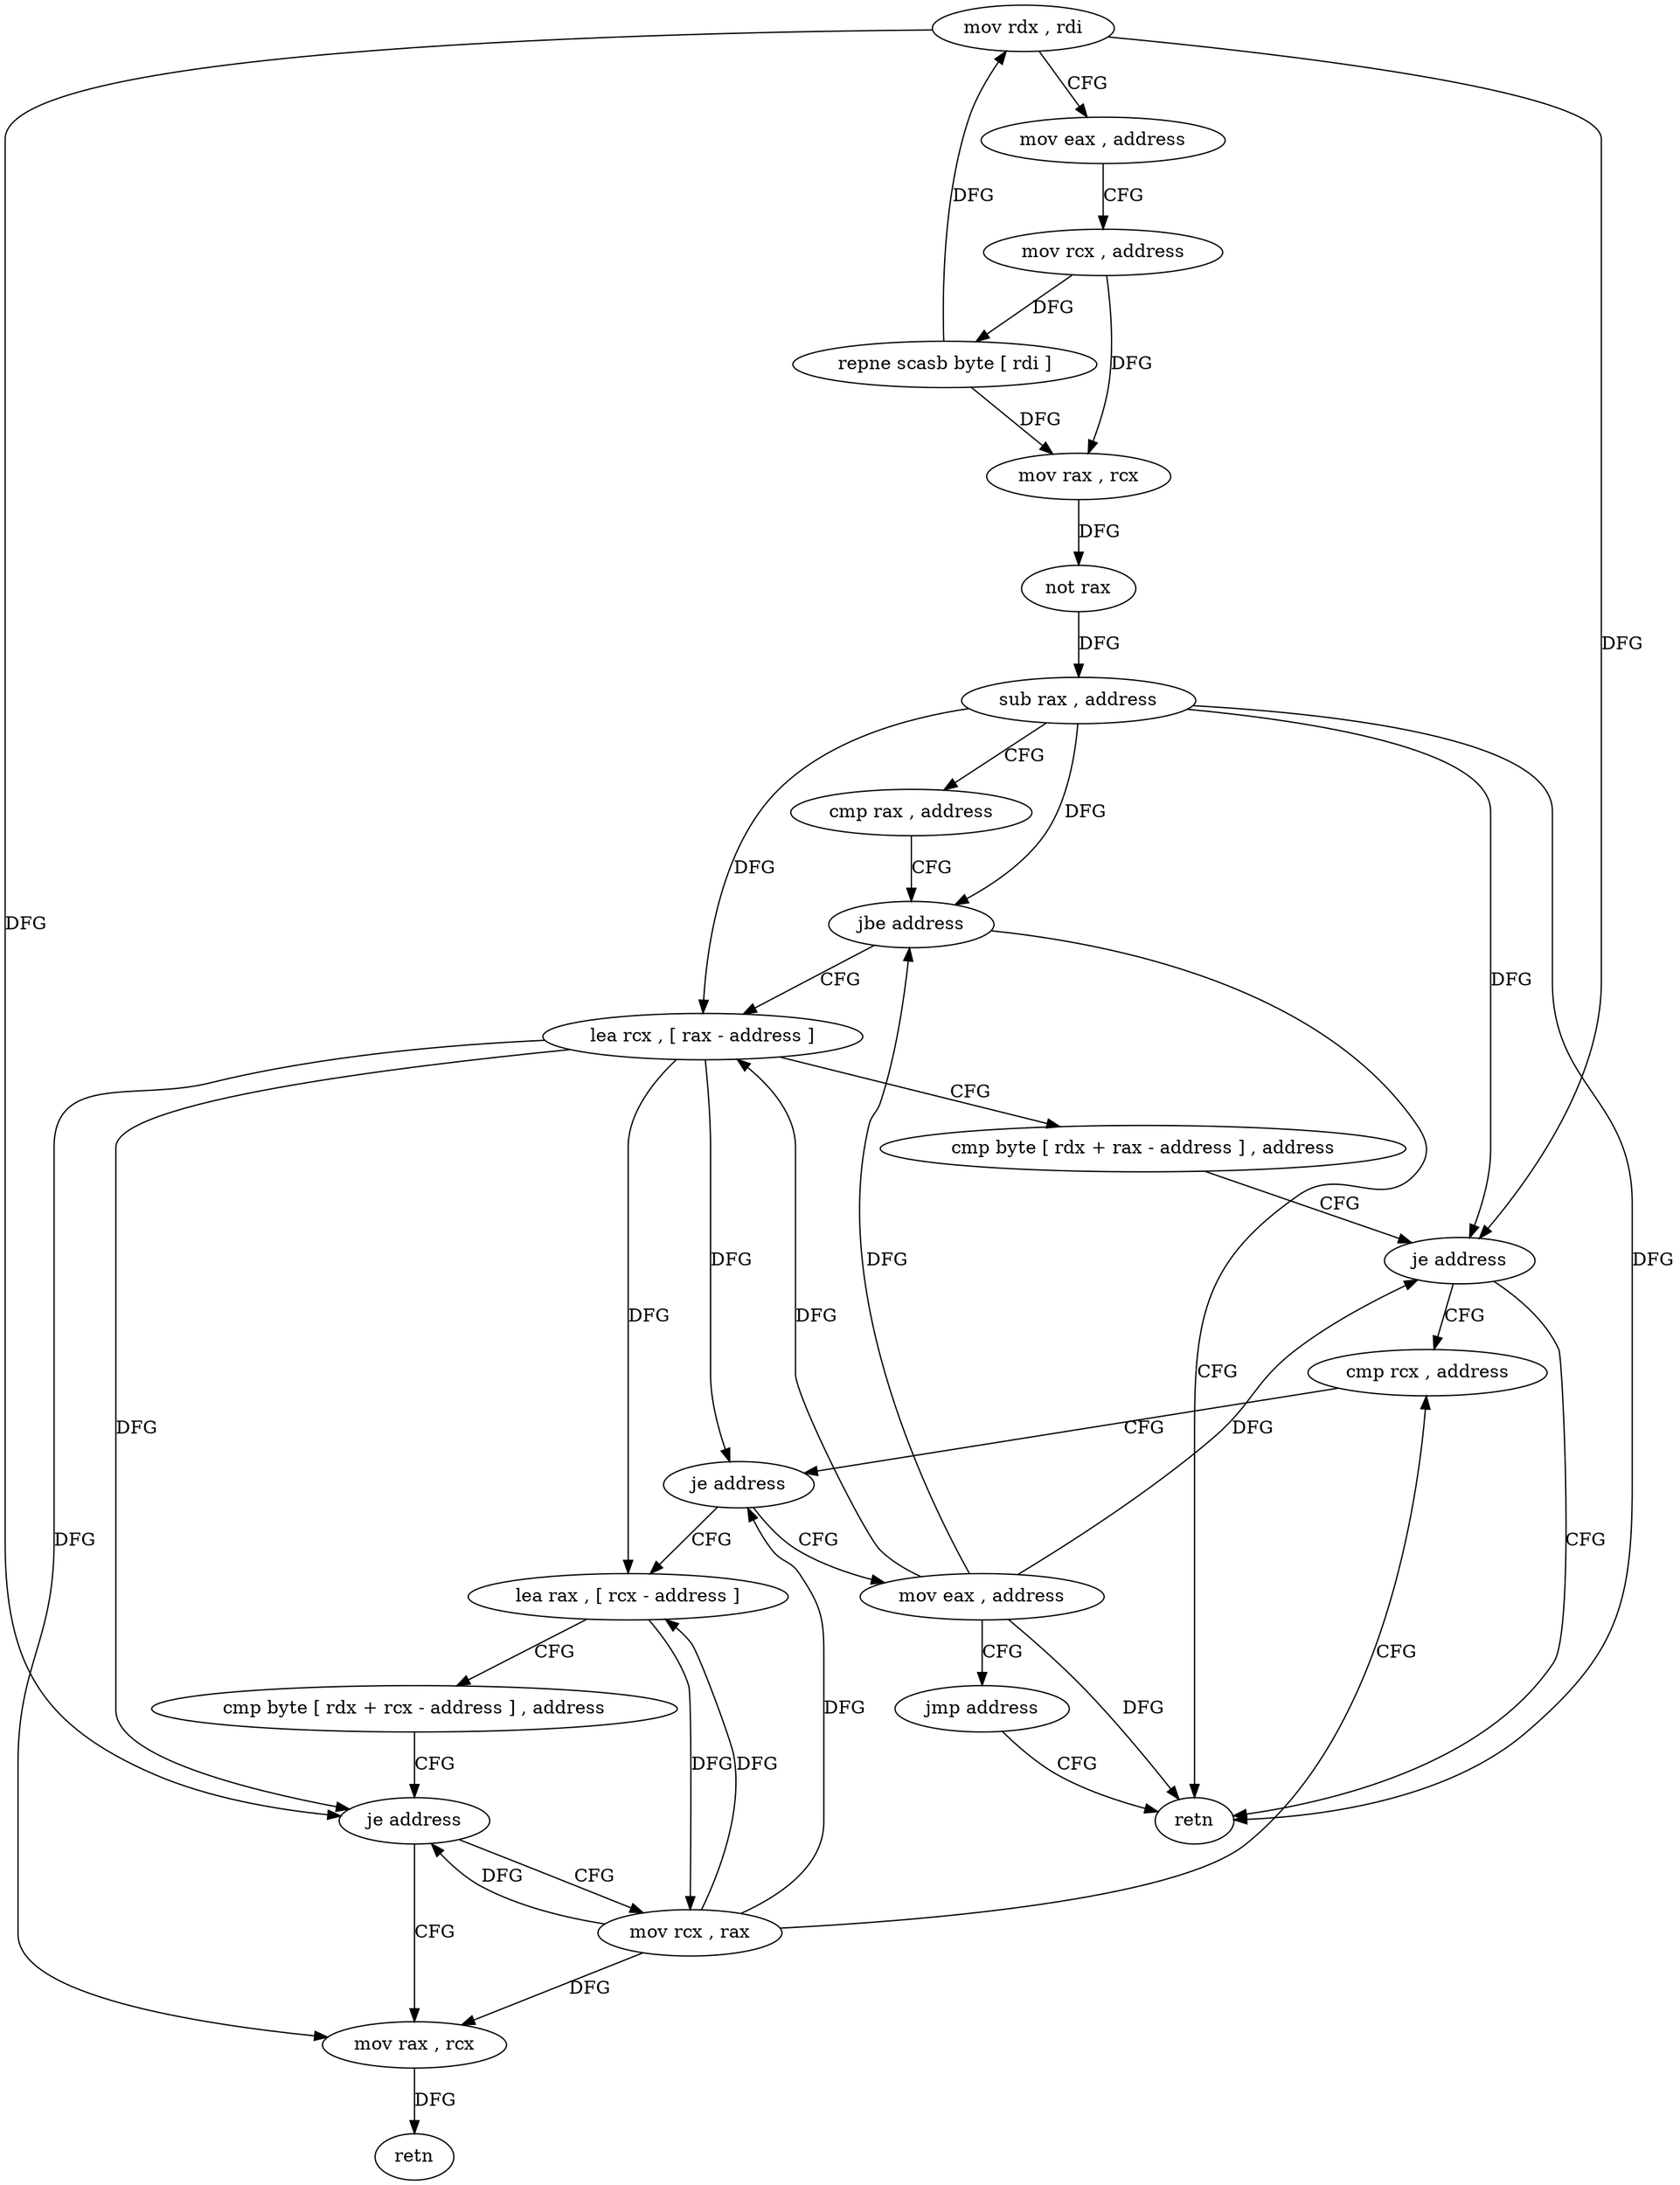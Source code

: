 digraph "func" {
"4397722" [label = "mov rdx , rdi" ]
"4397725" [label = "mov eax , address" ]
"4397730" [label = "mov rcx , address" ]
"4397737" [label = "repne scasb byte [ rdi ]" ]
"4397739" [label = "mov rax , rcx" ]
"4397742" [label = "not rax" ]
"4397745" [label = "sub rax , address" ]
"4397749" [label = "cmp rax , address" ]
"4397753" [label = "jbe address" ]
"4397766" [label = "retn" ]
"4397755" [label = "lea rcx , [ rax - address ]" ]
"4397759" [label = "cmp byte [ rdx + rax - address ] , address" ]
"4397764" [label = "je address" ]
"4397771" [label = "cmp rcx , address" ]
"4397775" [label = "je address" ]
"4397792" [label = "mov eax , address" ]
"4397777" [label = "lea rax , [ rcx - address ]" ]
"4397797" [label = "jmp address" ]
"4397781" [label = "cmp byte [ rdx + rcx - address ] , address" ]
"4397786" [label = "je address" ]
"4397768" [label = "mov rcx , rax" ]
"4397788" [label = "mov rax , rcx" ]
"4397791" [label = "retn" ]
"4397722" -> "4397725" [ label = "CFG" ]
"4397722" -> "4397764" [ label = "DFG" ]
"4397722" -> "4397786" [ label = "DFG" ]
"4397725" -> "4397730" [ label = "CFG" ]
"4397730" -> "4397737" [ label = "DFG" ]
"4397730" -> "4397739" [ label = "DFG" ]
"4397737" -> "4397739" [ label = "DFG" ]
"4397737" -> "4397722" [ label = "DFG" ]
"4397739" -> "4397742" [ label = "DFG" ]
"4397742" -> "4397745" [ label = "DFG" ]
"4397745" -> "4397749" [ label = "CFG" ]
"4397745" -> "4397753" [ label = "DFG" ]
"4397745" -> "4397766" [ label = "DFG" ]
"4397745" -> "4397755" [ label = "DFG" ]
"4397745" -> "4397764" [ label = "DFG" ]
"4397749" -> "4397753" [ label = "CFG" ]
"4397753" -> "4397766" [ label = "CFG" ]
"4397753" -> "4397755" [ label = "CFG" ]
"4397755" -> "4397759" [ label = "CFG" ]
"4397755" -> "4397775" [ label = "DFG" ]
"4397755" -> "4397777" [ label = "DFG" ]
"4397755" -> "4397786" [ label = "DFG" ]
"4397755" -> "4397788" [ label = "DFG" ]
"4397759" -> "4397764" [ label = "CFG" ]
"4397764" -> "4397771" [ label = "CFG" ]
"4397764" -> "4397766" [ label = "CFG" ]
"4397771" -> "4397775" [ label = "CFG" ]
"4397775" -> "4397792" [ label = "CFG" ]
"4397775" -> "4397777" [ label = "CFG" ]
"4397792" -> "4397797" [ label = "CFG" ]
"4397792" -> "4397753" [ label = "DFG" ]
"4397792" -> "4397755" [ label = "DFG" ]
"4397792" -> "4397764" [ label = "DFG" ]
"4397792" -> "4397766" [ label = "DFG" ]
"4397777" -> "4397781" [ label = "CFG" ]
"4397777" -> "4397768" [ label = "DFG" ]
"4397797" -> "4397766" [ label = "CFG" ]
"4397781" -> "4397786" [ label = "CFG" ]
"4397786" -> "4397768" [ label = "CFG" ]
"4397786" -> "4397788" [ label = "CFG" ]
"4397768" -> "4397771" [ label = "CFG" ]
"4397768" -> "4397775" [ label = "DFG" ]
"4397768" -> "4397777" [ label = "DFG" ]
"4397768" -> "4397786" [ label = "DFG" ]
"4397768" -> "4397788" [ label = "DFG" ]
"4397788" -> "4397791" [ label = "DFG" ]
}
